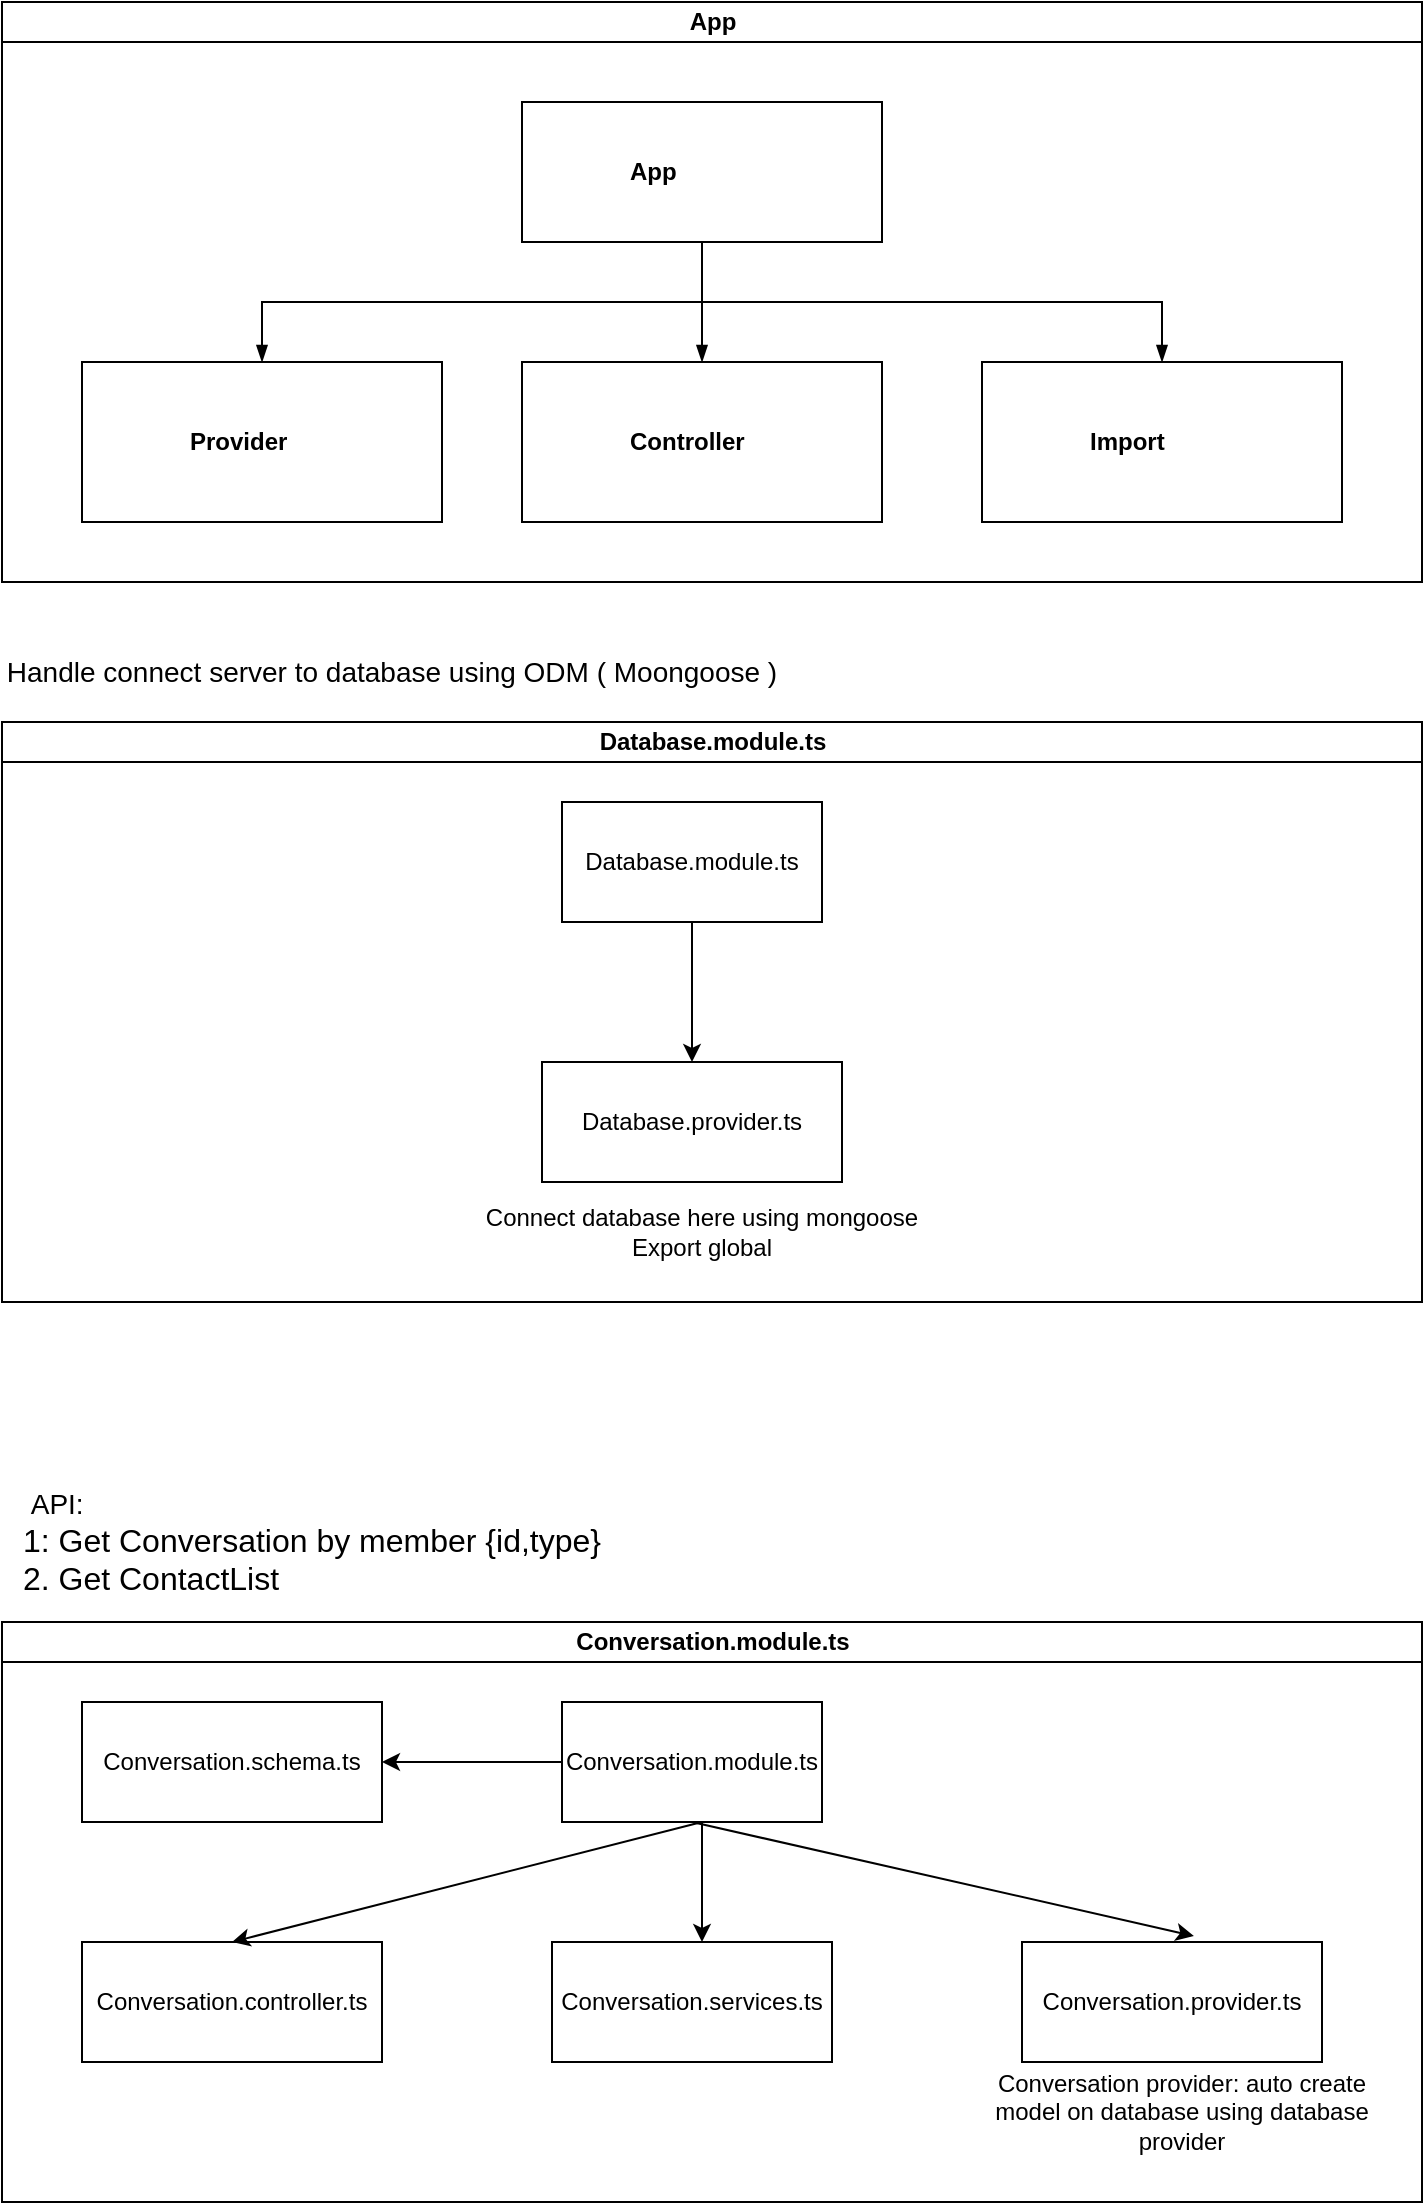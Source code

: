 <mxfile version="21.3.8" type="github">
  <diagram id="prtHgNgQTEPvFCAcTncT" name="Page-1">
    <mxGraphModel dx="1194" dy="648" grid="1" gridSize="10" guides="1" tooltips="1" connect="1" arrows="1" fold="1" page="1" pageScale="1" pageWidth="827" pageHeight="1169" math="0" shadow="0">
      <root>
        <mxCell id="0" />
        <mxCell id="1" parent="0" />
        <mxCell id="dNxyNK7c78bLwvsdeMH5-11" value="App" style="swimlane;html=1;startSize=20;horizontal=1;containerType=tree;glass=0;" parent="1" vertex="1">
          <mxGeometry x="40" y="80" width="710" height="290" as="geometry" />
        </mxCell>
        <UserObject label="App" name="Tessa Miller" position="CFO" location="Office 1" email="me@example.com" placeholders="1" link="https://www.draw.io" id="dNxyNK7c78bLwvsdeMH5-12">
          <mxCell style="label;image=https://cdn3.iconfinder.com/data/icons/user-avatars-1/512/users-3-128.png;whiteSpace=wrap;html=1;rounded=0;glass=0;treeMoving=1;treeFolding=1;" parent="dNxyNK7c78bLwvsdeMH5-11" vertex="1">
            <mxGeometry x="260" y="50" width="180" height="70" as="geometry" />
          </mxCell>
        </UserObject>
        <mxCell id="dNxyNK7c78bLwvsdeMH5-13" value="" style="endArrow=blockThin;endFill=1;fontSize=11;edgeStyle=elbowEdgeStyle;elbow=vertical;rounded=0;" parent="dNxyNK7c78bLwvsdeMH5-11" source="dNxyNK7c78bLwvsdeMH5-12" target="dNxyNK7c78bLwvsdeMH5-14" edge="1">
          <mxGeometry relative="1" as="geometry" />
        </mxCell>
        <UserObject label="Provider" name="Edward Morrison" position="Brand Manager" location="Office 2" email="me@example.com" placeholders="1" link="https://www.draw.io" id="dNxyNK7c78bLwvsdeMH5-14">
          <mxCell style="label;image=https://cdn3.iconfinder.com/data/icons/user-avatars-1/512/users-10-3-128.png;whiteSpace=wrap;html=1;rounded=0;glass=0;treeFolding=1;treeMoving=1;" parent="dNxyNK7c78bLwvsdeMH5-11" vertex="1">
            <mxGeometry x="40" y="180" width="180" height="80" as="geometry" />
          </mxCell>
        </UserObject>
        <mxCell id="dNxyNK7c78bLwvsdeMH5-15" value="" style="endArrow=blockThin;endFill=1;fontSize=11;edgeStyle=elbowEdgeStyle;elbow=vertical;rounded=0;" parent="dNxyNK7c78bLwvsdeMH5-11" source="dNxyNK7c78bLwvsdeMH5-12" target="dNxyNK7c78bLwvsdeMH5-16" edge="1">
          <mxGeometry relative="1" as="geometry" />
        </mxCell>
        <UserObject label="Controller" name="Evan Valet" position="HR Director" location="Office 4" email="me@example.com" placeholders="1" link="https://www.draw.io" id="dNxyNK7c78bLwvsdeMH5-16">
          <mxCell style="label;image=https://cdn3.iconfinder.com/data/icons/user-avatars-1/512/users-9-2-128.png;whiteSpace=wrap;html=1;rounded=0;glass=0;treeFolding=1;treeMoving=1;" parent="dNxyNK7c78bLwvsdeMH5-11" vertex="1">
            <mxGeometry x="260" y="180" width="180" height="80" as="geometry" />
          </mxCell>
        </UserObject>
        <mxCell id="dNxyNK7c78bLwvsdeMH5-17" value="" style="endArrow=blockThin;endFill=1;fontSize=11;edgeStyle=elbowEdgeStyle;elbow=vertical;rounded=0;" parent="dNxyNK7c78bLwvsdeMH5-11" source="dNxyNK7c78bLwvsdeMH5-12" target="dNxyNK7c78bLwvsdeMH5-18" edge="1">
          <mxGeometry relative="1" as="geometry" />
        </mxCell>
        <UserObject label="Import" name="Alison Donovan" position="System Admin" location="Office 3" email="me@example.com" placeholders="1" link="https://www.draw.io" id="dNxyNK7c78bLwvsdeMH5-18">
          <mxCell style="label;image=https://cdn3.iconfinder.com/data/icons/user-avatars-1/512/users-2-128.png;whiteSpace=wrap;html=1;rounded=0;glass=0;" parent="dNxyNK7c78bLwvsdeMH5-11" vertex="1">
            <mxGeometry x="490" y="180" width="180" height="80" as="geometry" />
          </mxCell>
        </UserObject>
        <mxCell id="VmZstkeIvPv8drtJz3Ct-1" value="Conversation.module.ts" style="swimlane;html=1;startSize=20;horizontal=1;containerType=tree;glass=0;" vertex="1" parent="1">
          <mxGeometry x="40" y="890" width="710" height="290" as="geometry" />
        </mxCell>
        <mxCell id="VmZstkeIvPv8drtJz3Ct-11" value="Conversation.module.ts" style="rounded=0;whiteSpace=wrap;html=1;" vertex="1" parent="VmZstkeIvPv8drtJz3Ct-1">
          <mxGeometry x="280" y="40" width="130" height="60" as="geometry" />
        </mxCell>
        <mxCell id="VmZstkeIvPv8drtJz3Ct-12" value="Conversation.controller.ts" style="rounded=0;whiteSpace=wrap;html=1;" vertex="1" parent="VmZstkeIvPv8drtJz3Ct-1">
          <mxGeometry x="40" y="160" width="150" height="60" as="geometry" />
        </mxCell>
        <mxCell id="VmZstkeIvPv8drtJz3Ct-13" value="Conversation.services.ts" style="rounded=0;whiteSpace=wrap;html=1;" vertex="1" parent="VmZstkeIvPv8drtJz3Ct-1">
          <mxGeometry x="275" y="160" width="140" height="60" as="geometry" />
        </mxCell>
        <mxCell id="VmZstkeIvPv8drtJz3Ct-14" value="Conversation.provider.ts" style="rounded=0;whiteSpace=wrap;html=1;" vertex="1" parent="VmZstkeIvPv8drtJz3Ct-1">
          <mxGeometry x="510" y="160" width="150" height="60" as="geometry" />
        </mxCell>
        <mxCell id="VmZstkeIvPv8drtJz3Ct-28" value="" style="endArrow=classic;html=1;rounded=0;exitX=0.5;exitY=1;exitDx=0;exitDy=0;" edge="1" parent="VmZstkeIvPv8drtJz3Ct-1">
          <mxGeometry width="50" height="50" relative="1" as="geometry">
            <mxPoint x="350" y="100" as="sourcePoint" />
            <mxPoint x="350" y="160" as="targetPoint" />
          </mxGeometry>
        </mxCell>
        <mxCell id="VmZstkeIvPv8drtJz3Ct-29" value="" style="endArrow=classic;html=1;rounded=0;entryX=0.5;entryY=0;entryDx=0;entryDy=0;" edge="1" parent="VmZstkeIvPv8drtJz3Ct-1" target="VmZstkeIvPv8drtJz3Ct-12">
          <mxGeometry width="50" height="50" relative="1" as="geometry">
            <mxPoint x="350" y="100" as="sourcePoint" />
            <mxPoint x="360" y="170" as="targetPoint" />
          </mxGeometry>
        </mxCell>
        <mxCell id="VmZstkeIvPv8drtJz3Ct-30" value="" style="endArrow=classic;html=1;rounded=0;exitX=0.5;exitY=1;exitDx=0;exitDy=0;entryX=0.573;entryY=-0.05;entryDx=0;entryDy=0;entryPerimeter=0;" edge="1" parent="VmZstkeIvPv8drtJz3Ct-1" source="VmZstkeIvPv8drtJz3Ct-11" target="VmZstkeIvPv8drtJz3Ct-14">
          <mxGeometry width="50" height="50" relative="1" as="geometry">
            <mxPoint x="355" y="110" as="sourcePoint" />
            <mxPoint x="125" y="170" as="targetPoint" />
          </mxGeometry>
        </mxCell>
        <mxCell id="VmZstkeIvPv8drtJz3Ct-31" value="Conversation.schema.ts" style="rounded=0;whiteSpace=wrap;html=1;" vertex="1" parent="VmZstkeIvPv8drtJz3Ct-1">
          <mxGeometry x="40" y="40" width="150" height="60" as="geometry" />
        </mxCell>
        <mxCell id="VmZstkeIvPv8drtJz3Ct-32" value="" style="endArrow=classic;html=1;rounded=0;exitX=0;exitY=0.5;exitDx=0;exitDy=0;" edge="1" parent="VmZstkeIvPv8drtJz3Ct-1" source="VmZstkeIvPv8drtJz3Ct-11" target="VmZstkeIvPv8drtJz3Ct-31">
          <mxGeometry width="50" height="50" relative="1" as="geometry">
            <mxPoint x="350" y="100" as="sourcePoint" />
            <mxPoint x="115" y="160" as="targetPoint" />
          </mxGeometry>
        </mxCell>
        <mxCell id="VmZstkeIvPv8drtJz3Ct-33" value="Conversation provider: auto create model on database using database provider" style="text;html=1;strokeColor=none;fillColor=none;align=center;verticalAlign=middle;whiteSpace=wrap;rounded=0;" vertex="1" parent="VmZstkeIvPv8drtJz3Ct-1">
          <mxGeometry x="480" y="230" width="220" height="30" as="geometry" />
        </mxCell>
        <mxCell id="VmZstkeIvPv8drtJz3Ct-15" value="Database.module.ts" style="swimlane;html=1;startSize=20;horizontal=1;containerType=tree;glass=0;" vertex="1" parent="1">
          <mxGeometry x="40" y="440" width="710" height="290" as="geometry" />
        </mxCell>
        <mxCell id="VmZstkeIvPv8drtJz3Ct-16" value="Database.module.ts" style="rounded=0;whiteSpace=wrap;html=1;" vertex="1" parent="VmZstkeIvPv8drtJz3Ct-15">
          <mxGeometry x="280" y="40" width="130" height="60" as="geometry" />
        </mxCell>
        <mxCell id="VmZstkeIvPv8drtJz3Ct-17" value="Database.provider.ts" style="rounded=0;whiteSpace=wrap;html=1;" vertex="1" parent="VmZstkeIvPv8drtJz3Ct-15">
          <mxGeometry x="270" y="170" width="150" height="60" as="geometry" />
        </mxCell>
        <mxCell id="VmZstkeIvPv8drtJz3Ct-24" value="" style="endArrow=classic;html=1;rounded=0;exitX=0.5;exitY=1;exitDx=0;exitDy=0;entryX=0.5;entryY=0;entryDx=0;entryDy=0;" edge="1" parent="VmZstkeIvPv8drtJz3Ct-15" source="VmZstkeIvPv8drtJz3Ct-16" target="VmZstkeIvPv8drtJz3Ct-17">
          <mxGeometry width="50" height="50" relative="1" as="geometry">
            <mxPoint x="450" y="240" as="sourcePoint" />
            <mxPoint x="500" y="190" as="targetPoint" />
          </mxGeometry>
        </mxCell>
        <mxCell id="VmZstkeIvPv8drtJz3Ct-25" value="Connect database here using mongoose&lt;br&gt;Export global" style="text;html=1;strokeColor=none;fillColor=none;align=center;verticalAlign=middle;whiteSpace=wrap;rounded=0;" vertex="1" parent="VmZstkeIvPv8drtJz3Ct-15">
          <mxGeometry x="240" y="240" width="220" height="30" as="geometry" />
        </mxCell>
        <mxCell id="VmZstkeIvPv8drtJz3Ct-34" value="&lt;div style=&quot;text-align: left;&quot;&gt;&lt;span style=&quot;background-color: initial;&quot;&gt;&lt;font style=&quot;font-size: 14px;&quot;&gt;&amp;nbsp;API:&lt;/font&gt;&lt;/span&gt;&lt;/div&gt;&lt;div style=&quot;text-align: left;&quot;&gt;&lt;span style=&quot;background-color: initial;&quot;&gt;&lt;font size=&quot;3&quot;&gt;1: Get Conversation by member {id,type}&lt;/font&gt;&lt;/span&gt;&lt;/div&gt;&lt;div style=&quot;text-align: left;&quot;&gt;&lt;span style=&quot;background-color: initial;&quot;&gt;&lt;font size=&quot;3&quot;&gt;2. Get ContactList&lt;/font&gt;&lt;/span&gt;&lt;/div&gt;" style="text;html=1;strokeColor=none;fillColor=none;align=center;verticalAlign=middle;whiteSpace=wrap;rounded=0;" vertex="1" parent="1">
          <mxGeometry x="40" y="820" width="310" height="60" as="geometry" />
        </mxCell>
        <mxCell id="VmZstkeIvPv8drtJz3Ct-35" value="&lt;font style=&quot;font-size: 14px;&quot;&gt;Handle connect server to database using ODM ( Moongoose )&lt;/font&gt;" style="text;html=1;strokeColor=none;fillColor=none;align=center;verticalAlign=middle;whiteSpace=wrap;rounded=0;" vertex="1" parent="1">
          <mxGeometry x="40" y="400" width="390" height="30" as="geometry" />
        </mxCell>
      </root>
    </mxGraphModel>
  </diagram>
</mxfile>
